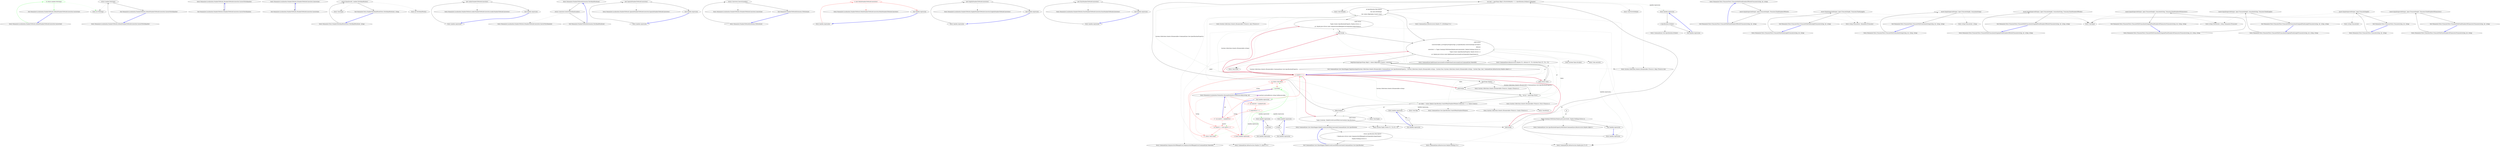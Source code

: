 digraph  {
m2_3 [cluster="int.ToString()", file="DefaultNumberToWordsConverter.cs", label="Entry int.ToString()", span="0-0"];
m2_0 [cluster="Humanizer.Localisation.NumberToWords.DefaultNumberToWordsConverter.Convert(int)", file="DefaultNumberToWordsConverter.cs", label="Entry Humanizer.Localisation.NumberToWords.DefaultNumberToWordsConverter.Convert(int)", span="4-4"];
m2_1 [cluster="Humanizer.Localisation.NumberToWords.DefaultNumberToWordsConverter.Convert(int)", color=green, community=0, file="DefaultNumberToWordsConverter.cs", label="6: return number.ToString();", span="6-6"];
m2_2 [cluster="Humanizer.Localisation.NumberToWords.DefaultNumberToWordsConverter.Convert(int)", file="DefaultNumberToWordsConverter.cs", label="Exit Humanizer.Localisation.NumberToWords.DefaultNumberToWordsConverter.Convert(int)", span="4-4"];
m2_4 [cluster="Humanizer.Localisation.NumberToWords.DefaultNumberToWordsConverter.ConvertToOrdinal(int)", file="DefaultNumberToWordsConverter.cs", label="Entry Humanizer.Localisation.NumberToWords.DefaultNumberToWordsConverter.ConvertToOrdinal(int)", span="9-9"];
m2_5 [cluster="Humanizer.Localisation.NumberToWords.DefaultNumberToWordsConverter.ConvertToOrdinal(int)", file="DefaultNumberToWordsConverter.cs", label="return number.ToString();", span="11-11"];
m2_6 [cluster="Humanizer.Localisation.NumberToWords.DefaultNumberToWordsConverter.ConvertToOrdinal(int)", file="DefaultNumberToWordsConverter.cs", label="Exit Humanizer.Localisation.NumberToWords.DefaultNumberToWordsConverter.ConvertToOrdinal(int)", span="9-9"];
m7_2 [cluster="Humanizer.Localisation.NumberToWords.INumberToWordsConverter.ConvertToOrdinal(int)", file="INumberToWordsConverter.cs", label="Entry Humanizer.Localisation.NumberToWords.INumberToWordsConverter.ConvertToOrdinal(int)", span="19-19"];
m7_3 [cluster="Humanizer.Localisation.NumberToWords.INumberToWordsConverter.ConvertToOrdinal(int)", file="INumberToWordsConverter.cs", label="Exit Humanizer.Localisation.NumberToWords.INumberToWordsConverter.ConvertToOrdinal(int)", span="19-19"];
m7_0 [cluster="Humanizer.Localisation.NumberToWords.INumberToWordsConverter.Convert(int)", file="INumberToWordsConverter.cs", label="Entry Humanizer.Localisation.NumberToWords.INumberToWordsConverter.Convert(int)", span="12-12"];
m7_1 [cluster="Humanizer.Localisation.NumberToWords.INumberToWordsConverter.Convert(int)", file="INumberToWordsConverter.cs", label="Exit Humanizer.Localisation.NumberToWords.INumberToWordsConverter.Convert(int)", span="12-12"];
m8_4 [cluster="Unk.Equal", file="NumberToOrdinalWordsTests.cs", label="Entry Unk.Equal", span=""];
m8_0 [cluster="Humanizer.Tests.NumberToOrdinalWordsTests.ToOrdinalWords(int, string)", file="NumberToOrdinalWordsTests.cs", label="Entry Humanizer.Tests.NumberToOrdinalWordsTests.ToOrdinalWords(int, string)", span="50-50"];
m8_1 [cluster="Humanizer.Tests.NumberToOrdinalWordsTests.ToOrdinalWords(int, string)", file="NumberToOrdinalWordsTests.cs", label="Assert.Equal(words, number.ToOrdinalWords())", span="52-52"];
m8_2 [cluster="Humanizer.Tests.NumberToOrdinalWordsTests.ToOrdinalWords(int, string)", file="NumberToOrdinalWordsTests.cs", label="Exit Humanizer.Tests.NumberToOrdinalWordsTests.ToOrdinalWords(int, string)", span="50-50"];
m8_3 [cluster="int.ToOrdinalWords()", file="NumberToOrdinalWordsTests.cs", label="Entry int.ToOrdinalWords()", span="35-35"];
m9_7 [cluster="Humanizer.Localisation.NumberToWords.ArabicNumberToWordsConverter.ArabicNumberToWordsConverter()", file="NumberToWordsExtension.cs", label="Entry Humanizer.Localisation.NumberToWords.ArabicNumberToWordsConverter.ArabicNumberToWordsConverter()", span="4-4"];
m9_24 [cluster="Humanizer.NumberToWordsExtension.ToOrdinalWords(int)", file="NumberToWordsExtension.cs", label="Entry Humanizer.NumberToWordsExtension.ToOrdinalWords(int)", span="35-35"];
m9_25 [cluster="Humanizer.NumberToWordsExtension.ToOrdinalWords(int)", file="NumberToWordsExtension.cs", label="return Converter.ConvertToOrdinal(number);", span="37-37"];
m9_26 [cluster="Humanizer.NumberToWordsExtension.ToOrdinalWords(int)", file="NumberToWordsExtension.cs", label="Exit Humanizer.NumberToWordsExtension.ToOrdinalWords(int)", span="35-35"];
m9_15 [cluster="Humanizer.Localisation.NumberToWords.SpanishNumberToWordsConverter.SpanishNumberToWordsConverter()", file="NumberToWordsExtension.cs", label="Entry Humanizer.Localisation.NumberToWords.SpanishNumberToWordsConverter.SpanishNumberToWordsConverter()", span="5-5"];
m9_27 [cluster="Humanizer.Localisation.NumberToWords.INumberToWordsConverter.ConvertToOrdinal(int)", file="NumberToWordsExtension.cs", label="Entry Humanizer.Localisation.NumberToWords.INumberToWordsConverter.ConvertToOrdinal(int)", span="19-19"];
m9_23 [cluster="Humanizer.Localisation.NumberToWords.INumberToWordsConverter.Convert(int)", file="NumberToWordsExtension.cs", label="Entry Humanizer.Localisation.NumberToWords.INumberToWordsConverter.Convert(int)", span="12-12"];
m9_19 [cluster="Humanizer.Localisation.NumberToWords.PolishNumberToWordsConverter.PolishNumberToWordsConverter()", file="NumberToWordsExtension.cs", label="Entry Humanizer.Localisation.NumberToWords.PolishNumberToWordsConverter.PolishNumberToWordsConverter()", span="6-6"];
m9_20 [cluster="Humanizer.NumberToWordsExtension.ToWords(int)", file="NumberToWordsExtension.cs", label="Entry Humanizer.NumberToWordsExtension.ToWords(int)", span="25-25"];
m9_21 [cluster="Humanizer.NumberToWordsExtension.ToWords(int)", file="NumberToWordsExtension.cs", label="return Converter.Convert(number);", span="27-27"];
m9_22 [cluster="Humanizer.NumberToWordsExtension.ToWords(int)", file="NumberToWordsExtension.cs", label="Exit Humanizer.NumberToWordsExtension.ToWords(int)", span="25-25"];
m9_3 [cluster="Humanizer.Localisation.NumberToWords.EnglishNumberToWordsConverter.EnglishNumberToWordsConverter()", file="NumberToWordsExtension.cs", label="Entry Humanizer.Localisation.NumberToWords.EnglishNumberToWordsConverter.EnglishNumberToWordsConverter()", span="5-5"];
m9_11 [cluster="Humanizer.Localisation.NumberToWords.FarsiNumberToWordsConverter.FarsiNumberToWordsConverter()", file="NumberToWordsExtension.cs", label="Entry Humanizer.Localisation.NumberToWords.FarsiNumberToWordsConverter.FarsiNumberToWordsConverter()", span="5-5"];
m9_16 [cluster="lambda expression", file="NumberToWordsExtension.cs", label="Entry lambda expression", span="17-17"];
m9_0 [cluster="lambda expression", file="NumberToWordsExtension.cs", label="Entry lambda expression", span="13-13"];
m9_1 [cluster="lambda expression", file="NumberToWordsExtension.cs", label="new EnglishNumberToWordsConverter()", span="13-13"];
m9_2 [cluster="lambda expression", file="NumberToWordsExtension.cs", label="Exit lambda expression", span="13-13"];
m9_4 [cluster="lambda expression", file="NumberToWordsExtension.cs", label="Entry lambda expression", span="14-14"];
m9_5 [cluster="lambda expression", file="NumberToWordsExtension.cs", label="new ArabicNumberToWordsConverter()", span="14-14"];
m9_6 [cluster="lambda expression", file="NumberToWordsExtension.cs", label="Exit lambda expression", span="14-14"];
m9_8 [cluster="lambda expression", file="NumberToWordsExtension.cs", label="Entry lambda expression", span="15-15"];
m9_9 [cluster="lambda expression", file="NumberToWordsExtension.cs", label="new FarsiNumberToWordsConverter()", span="15-15"];
m9_10 [cluster="lambda expression", file="NumberToWordsExtension.cs", label="Exit lambda expression", span="15-15"];
m9_12 [cluster="lambda expression", file="NumberToWordsExtension.cs", label="Entry lambda expression", span="16-16"];
m9_13 [cluster="lambda expression", file="NumberToWordsExtension.cs", label="new SpanishNumberToWordsConverter()", span="16-16"];
m9_14 [cluster="lambda expression", file="NumberToWordsExtension.cs", label="Exit lambda expression", span="16-16"];
m9_17 [cluster="lambda expression", color=red, community=0, file="NumberToWordsExtension.cs", label="5: new PolishNumberToWordsConverter()", span="17-17"];
m9_18 [cluster="lambda expression", file="NumberToWordsExtension.cs", label="Exit lambda expression", span="17-17"];
m11_43 [cluster="Unk.ToMaybe", file="RussianFormatter.cs", label="Entry Unk.ToMaybe", span=""];
m11_4 [cluster="Humanizer.Localisation.Formatters.RussianFormatter.GetResourceKey(string, int)", color=red, community=0, file="RussianFormatter.cs", label="5: mod10 == 1", span="14-14"];
m11_29 [cluster="CommandLine.Core.ValueMapper.MapValuesImpl(System.Collections.Generic.IEnumerable<CommandLine.Core.SpecificationProperty>, System.Collections.Generic.IEnumerable<string>, System.Func<System.Collections.Generic.IEnumerable<string>, System.Type, bool, CommandLine.Infrastructure.Maybe<object>>)", file="RussianFormatter.cs", label="MapValuesImpl(specProps.Skip(1), values.Skip(taken.Count()), converter)", span="61-61"];
m11_17 [cluster="CommandLine.Core.ValueMapper.MapValuesImpl(System.Collections.Generic.IEnumerable<CommandLine.Core.SpecificationProperty>, System.Collections.Generic.IEnumerable<string>, System.Func<System.Collections.Generic.IEnumerable<string>, System.Type, bool, CommandLine.Infrastructure.Maybe<object>>)", file="RussianFormatter.cs", label="specProps.Empty()", span="30-30"];
m11_18 [cluster="CommandLine.Core.ValueMapper.MapValuesImpl(System.Collections.Generic.IEnumerable<CommandLine.Core.SpecificationProperty>, System.Collections.Generic.IEnumerable<string>, System.Func<System.Collections.Generic.IEnumerable<string>, System.Type, bool, CommandLine.Infrastructure.Maybe<object>>)", file="RussianFormatter.cs", label="yield break;", span="32-32"];
m11_22 [cluster="CommandLine.Core.ValueMapper.MapValuesImpl(System.Collections.Generic.IEnumerable<CommandLine.Core.SpecificationProperty>, System.Collections.Generic.IEnumerable<string>, System.Func<System.Collections.Generic.IEnumerable<string>, System.Type, bool, CommandLine.Infrastructure.Maybe<object>>)", file="RussianFormatter.cs", label="yield return\r\n                    Tuple.Create(pt, MakeErrorInCaseOfMinConstraint(pt.Specification));", span="38-39"];
m11_23 [cluster="CommandLine.Core.ValueMapper.MapValuesImpl(System.Collections.Generic.IEnumerable<CommandLine.Core.SpecificationProperty>, System.Collections.Generic.IEnumerable<string>, System.Func<System.Collections.Generic.IEnumerable<string>, System.Type, bool, CommandLine.Infrastructure.Maybe<object>>)", file="RussianFormatter.cs", label="yield break;", span="40-40"];
m11_26 [cluster="CommandLine.Core.ValueMapper.MapValuesImpl(System.Collections.Generic.IEnumerable<CommandLine.Core.SpecificationProperty>, System.Collections.Generic.IEnumerable<string>, System.Func<System.Collections.Generic.IEnumerable<string>, System.Type, bool, CommandLine.Infrastructure.Maybe<object>>)", file="RussianFormatter.cs", label="yield return\r\n                    Tuple.Create<SpecificationProperty, Maybe<Error>>(\r\n                        pt, Maybe.Just<Error>(new SequenceOutOfRangeError(NameInfo.EmptyName)));", span="48-50"];
m11_27 [cluster="CommandLine.Core.ValueMapper.MapValuesImpl(System.Collections.Generic.IEnumerable<CommandLine.Core.SpecificationProperty>, System.Collections.Generic.IEnumerable<string>, System.Func<System.Collections.Generic.IEnumerable<string>, System.Type, bool, CommandLine.Infrastructure.Maybe<object>>)", file="RussianFormatter.cs", label="yield break;", span="51-51"];
m11_28 [cluster="CommandLine.Core.ValueMapper.MapValuesImpl(System.Collections.Generic.IEnumerable<CommandLine.Core.SpecificationProperty>, System.Collections.Generic.IEnumerable<string>, System.Func<System.Collections.Generic.IEnumerable<string>, System.Type, bool, CommandLine.Infrastructure.Maybe<object>>)", file="RussianFormatter.cs", label="yield return\r\n                converter(taken, pt.Property.PropertyType, pt.Specification.ConversionType.IsScalar())\r\n                    .Return(\r\n                        converted => Tuple.Create(pt.WithValue(Maybe.Just(converted)), Maybe.Nothing<Error>()),\r\n                        Tuple.Create<SpecificationProperty, Maybe<Error>>(\r\n                            pt, Maybe.Just<Error>(new BadFormatConversionError(NameInfo.EmptyName))));", span="54-59"];
m11_30 [cluster="CommandLine.Core.ValueMapper.MapValuesImpl(System.Collections.Generic.IEnumerable<CommandLine.Core.SpecificationProperty>, System.Collections.Generic.IEnumerable<string>, System.Func<System.Collections.Generic.IEnumerable<string>, System.Type, bool, CommandLine.Infrastructure.Maybe<object>>)", file="RussianFormatter.cs", label="yield return value;", span="63-63"];
m11_19 [cluster="CommandLine.Core.ValueMapper.MapValuesImpl(System.Collections.Generic.IEnumerable<CommandLine.Core.SpecificationProperty>, System.Collections.Generic.IEnumerable<string>, System.Func<System.Collections.Generic.IEnumerable<string>, System.Type, bool, CommandLine.Infrastructure.Maybe<object>>)", file="RussianFormatter.cs", label="var pt = specProps.First()", span="34-34"];
m11_20 [cluster="CommandLine.Core.ValueMapper.MapValuesImpl(System.Collections.Generic.IEnumerable<CommandLine.Core.SpecificationProperty>, System.Collections.Generic.IEnumerable<string>, System.Func<System.Collections.Generic.IEnumerable<string>, System.Type, bool, CommandLine.Infrastructure.Maybe<object>>)", file="RussianFormatter.cs", label="var taken = values.Take(pt.Specification.CountOfMaxNumberOfValues().Return(n => n, values.Count()))", span="35-35"];
m11_24 [cluster="CommandLine.Core.ValueMapper.MapValuesImpl(System.Collections.Generic.IEnumerable<CommandLine.Core.SpecificationProperty>, System.Collections.Generic.IEnumerable<string>, System.Func<System.Collections.Generic.IEnumerable<string>, System.Type, bool, CommandLine.Infrastructure.Maybe<object>>)", file="RussianFormatter.cs", label="var next = specProps.Skip(1).FirstOrDefault(s => s.Specification.IsValue()).ToMaybe()", span="43-43"];
m11_25 [cluster="CommandLine.Core.ValueMapper.MapValuesImpl(System.Collections.Generic.IEnumerable<CommandLine.Core.SpecificationProperty>, System.Collections.Generic.IEnumerable<string>, System.Func<System.Collections.Generic.IEnumerable<string>, System.Type, bool, CommandLine.Infrastructure.Maybe<object>>)", file="RussianFormatter.cs", label="pt.Specification.Max.IsJust()\r\n                && next.IsNothing()\r\n                && values.Skip(taken.Count()).Any()", span="44-46"];
m11_21 [cluster="CommandLine.Core.ValueMapper.MapValuesImpl(System.Collections.Generic.IEnumerable<CommandLine.Core.SpecificationProperty>, System.Collections.Generic.IEnumerable<string>, System.Func<System.Collections.Generic.IEnumerable<string>, System.Type, bool, CommandLine.Infrastructure.Maybe<object>>)", file="RussianFormatter.cs", label="taken.Empty()", span="36-36"];
m11_31 [cluster="CommandLine.Core.ValueMapper.MapValuesImpl(System.Collections.Generic.IEnumerable<CommandLine.Core.SpecificationProperty>, System.Collections.Generic.IEnumerable<string>, System.Func<System.Collections.Generic.IEnumerable<string>, System.Type, bool, CommandLine.Infrastructure.Maybe<object>>)", file="RussianFormatter.cs", label="Exit CommandLine.Core.ValueMapper.MapValuesImpl(System.Collections.Generic.IEnumerable<CommandLine.Core.SpecificationProperty>, System.Collections.Generic.IEnumerable<string>, System.Func<System.Collections.Generic.IEnumerable<string>, System.Type, bool, CommandLine.Infrastructure.Maybe<object>>)", span="25-25"];
m11_49 [cluster="CommandLine.Infrastructure.Maybe.Just<T>(T)", file="RussianFormatter.cs", label="Entry CommandLine.Infrastructure.Maybe.Just<T>(T)", span="68-68"];
m11_45 [cluster="CommandLine.Infrastructure.Maybe<T>.IsNothing<T>()", file="RussianFormatter.cs", label="Entry CommandLine.Infrastructure.Maybe<T>.IsNothing<T>()", span="144-144"];
m11_50 [cluster="System.Type.IsScalar()", file="RussianFormatter.cs", label="Entry System.Type.IsScalar()", span="44-44"];
m11_0 [cluster="Humanizer.Localisation.Formatters.RussianFormatter.GetResourceKey(string, int)", file="RussianFormatter.cs", label="Entry Humanizer.Localisation.Formatters.RussianFormatter.GetResourceKey(string, int)", span="7-7"];
m11_1 [cluster="Humanizer.Localisation.Formatters.RussianFormatter.GetResourceKey(string, int)", color=red, community=0, file="RussianFormatter.cs", label="17: var mod100 = number%100", span="9-9"];
m11_2 [cluster="Humanizer.Localisation.Formatters.RussianFormatter.GetResourceKey(string, int)", color=red, community=0, file="RussianFormatter.cs", label="2: mod100/10 != 1", span="10-10"];
m11_3 [cluster="Humanizer.Localisation.Formatters.RussianFormatter.GetResourceKey(string, int)", color=red, community=0, file="RussianFormatter.cs", label="17: var mod10 = number%10", span="12-12"];
m11_44 [cluster="CommandLine.Infrastructure.Maybe<T>.IsJust<T>()", file="RussianFormatter.cs", label="Entry CommandLine.Infrastructure.Maybe<T>.IsJust<T>()", span="149-149"];
m11_51 [cluster="Unk.converter", file="RussianFormatter.cs", label="Entry Unk.converter", span=""];
m11_32 [cluster="System.Collections.Generic.IEnumerable<TSource>.Empty<TSource>()", file="RussianFormatter.cs", label="Entry System.Collections.Generic.IEnumerable<TSource>.Empty<TSource>()", span="62-62"];
m11_60 [cluster="CommandLine.Core.Specification.IsValue()", file="RussianFormatter.cs", label="Entry CommandLine.Core.Specification.IsValue()", span="15-15"];
m11_48 [cluster="CommandLine.SequenceOutOfRangeError.SequenceOutOfRangeError(CommandLine.NameInfo)", file="RussianFormatter.cs", label="Entry CommandLine.SequenceOutOfRangeError.SequenceOutOfRangeError(CommandLine.NameInfo)", span="316-316"];
m11_39 [cluster="CommandLine.Core.ValueMapper.MakeErrorInCaseOfMinConstraint(CommandLine.Core.Specification)", file="RussianFormatter.cs", label="Entry CommandLine.Core.ValueMapper.MakeErrorInCaseOfMinConstraint(CommandLine.Core.Specification)", span="67-67"];
m11_66 [cluster="CommandLine.Core.ValueMapper.MakeErrorInCaseOfMinConstraint(CommandLine.Core.Specification)", file="RussianFormatter.cs", label="return specification.Min.IsJust()\r\n                ? Maybe.Just<Error>(new SequenceOutOfRangeError(NameInfo.EmptyName))\r\n                : Maybe.Nothing<Error>();", span="69-71"];
m11_67 [cluster="CommandLine.Core.ValueMapper.MakeErrorInCaseOfMinConstraint(CommandLine.Core.Specification)", file="RussianFormatter.cs", label="Exit CommandLine.Core.ValueMapper.MakeErrorInCaseOfMinConstraint(CommandLine.Core.Specification)", span="67-67"];
m11_6 [cluster="Humanizer.Localisation.Formatters.RussianFormatter.GetResourceKey(string, int)", color=red, community=0, file="RussianFormatter.cs", label="14: mod10 > 1 && mod10 < 5", span="17-17"];
m11_65 [cluster="CommandLine.Infrastructure.Maybe.Nothing<T>()", file="RussianFormatter.cs", label="Entry CommandLine.Infrastructure.Maybe.Nothing<T>()", span="63-63"];
m11_47 [cluster="System.Collections.Generic.IEnumerable<TSource>.Any<TSource>()", file="RussianFormatter.cs", label="Entry System.Collections.Generic.IEnumerable<TSource>.Any<TSource>()", span="0-0"];
m11_37 [cluster="Unk.Take", file="RussianFormatter.cs", label="Entry Unk.Take", span=""];
m11_34 [cluster="CommandLine.Core.Specification.CountOfMaxNumberOfValues()", file="RussianFormatter.cs", label="Entry CommandLine.Core.Specification.CountOfMaxNumberOfValues()", span="51-51"];
m11_40 [cluster="System.Tuple.Create<T1, T2>(T1, T2)", file="RussianFormatter.cs", label="Entry System.Tuple.Create<T1, T2>(T1, T2)", span="0-0"];
m11_5 [cluster="Unk.Select", color=red, community=0, file="RussianFormatter.cs", label="13: Entry Unk.Select", span=""];
m11_7 [cluster="Unk.Create", color=red, community=0, file="RussianFormatter.cs", label="17: Entry Unk.Create", span=""];
m11_8 [cluster="lambda expression", color=red, community=0, file="RussianFormatter.cs", label="5: Entry lambda expression", span="19-19"];
m11_9 [cluster="lambda expression", color=green, community=0, file="RussianFormatter.cs", label="2: pe.Item1", span="19-19"];
m11_64 [cluster="CommandLine.Core.SpecificationProperty.WithValue(CommandLine.Infrastructure.Maybe<object>)", file="RussianFormatter.cs", label="Entry CommandLine.Core.SpecificationProperty.WithValue(CommandLine.Infrastructure.Maybe<object>)", span="18-18"];
m11_46 [cluster="Unk.Count", file="RussianFormatter.cs", label="Entry Unk.Count", span=""];
m11_52 [cluster="CommandLine.BadFormatConversionError.BadFormatConversionError(CommandLine.NameInfo)", file="RussianFormatter.cs", label="Entry CommandLine.BadFormatConversionError.BadFormatConversionError(CommandLine.NameInfo)", span="305-305"];
m11_33 [cluster="System.Collections.Generic.IEnumerable<TSource>.First<TSource>()", file="RussianFormatter.cs", label="Entry System.Collections.Generic.IEnumerable<TSource>.First<TSource>()", span="0-0"];
m11_57 [cluster="lambda expression", file="RussianFormatter.cs", label="Entry lambda expression", span="43-43"];
m11_11 [cluster="lambda expression", file="RussianFormatter.cs", label="Entry lambda expression", span="20-20"];
m11_14 [cluster="lambda expression", file="RussianFormatter.cs", label="Entry lambda expression", span="21-21"];
m11_10 [cluster="lambda expression", file="RussianFormatter.cs", label="Exit lambda expression", span="19-19"];
m11_13 [cluster="lambda expression", file="RussianFormatter.cs", label="Exit lambda expression", span="20-20"];
m11_12 [cluster="lambda expression", file="RussianFormatter.cs", label="pe.Item2", span="20-20"];
m11_16 [cluster="lambda expression", file="RussianFormatter.cs", label="Exit lambda expression", span="21-21"];
m11_15 [cluster="lambda expression", file="RussianFormatter.cs", label="e.Value", span="21-21"];
m11_61 [cluster="lambda expression", file="RussianFormatter.cs", label="Entry lambda expression", span="57-57"];
m11_62 [cluster="lambda expression", file="RussianFormatter.cs", label="Tuple.Create(pt.WithValue(Maybe.Just(converted)), Maybe.Nothing<Error>())", span="57-57"];
m11_54 [cluster="lambda expression", file="RussianFormatter.cs", label="Entry lambda expression", span="35-35"];
m11_63 [cluster="lambda expression", file="RussianFormatter.cs", label="Exit lambda expression", span="57-57"];
m11_56 [cluster="lambda expression", file="RussianFormatter.cs", label="Exit lambda expression", span="35-35"];
m11_55 [cluster="lambda expression", file="RussianFormatter.cs", label=n, span="35-35"];
m11_58 [cluster="lambda expression", file="RussianFormatter.cs", label="s.Specification.IsValue()", span="43-43"];
m11_59 [cluster="lambda expression", file="RussianFormatter.cs", label="Exit lambda expression", span="43-43"];
m11_42 [cluster="Unk.FirstOrDefault", file="RussianFormatter.cs", label="Entry Unk.FirstOrDefault", span=""];
m11_35 [cluster="System.Collections.Generic.IEnumerable<TSource>.Count<TSource>()", file="RussianFormatter.cs", label="Entry System.Collections.Generic.IEnumerable<TSource>.Count<TSource>()", span="0-0"];
m11_38 [cluster="Unk.Empty", file="RussianFormatter.cs", label="Entry Unk.Empty", span=""];
m11_53 [cluster="CommandLine.Infrastructure.Maybe<T1>.Return<T1, T2>(System.Func<T1, T2>, T2)", file="RussianFormatter.cs", label="Entry CommandLine.Infrastructure.Maybe<T1>.Return<T1, T2>(System.Func<T1, T2>, T2)", span="100-100"];
m11_41 [cluster="System.Collections.Generic.IEnumerable<TSource>.Skip<TSource>(int)", file="RussianFormatter.cs", label="Entry System.Collections.Generic.IEnumerable<TSource>.Skip<TSource>(int)", span="0-0"];
m11_36 [cluster="Unk.Return", file="RussianFormatter.cs", label="Entry Unk.Return", span=""];
m11_68 [file="RussianFormatter.cs", label=pt, span=""];
m15_12 [cluster="Humanizer.Tests.TruncatorTests.TruncateWithFixedNumberOfWordsTruncator(string, int, string)", file="SpanishNumberToWordsConverter.cs", label="Entry Humanizer.Tests.TruncatorTests.TruncateWithFixedNumberOfWordsTruncator(string, int, string)", span="51-51"];
m15_13 [cluster="Humanizer.Tests.TruncatorTests.TruncateWithFixedNumberOfWordsTruncator(string, int, string)", file="SpanishNumberToWordsConverter.cs", label="Assert.Equal(expectedOutput, input.Truncate(length, Truncator.FixedNumberOfWords))", span="53-53"];
m15_14 [cluster="Humanizer.Tests.TruncatorTests.TruncateWithFixedNumberOfWordsTruncator(string, int, string)", file="SpanishNumberToWordsConverter.cs", label="Exit Humanizer.Tests.TruncatorTests.TruncateWithFixedNumberOfWordsTruncator(string, int, string)", span="51-51"];
m15_15 [cluster="Humanizer.Tests.TruncatorTests.TruncateWithTruncationString(string, int, string, string)", file="SpanishNumberToWordsConverter.cs", label="Entry Humanizer.Tests.TruncatorTests.TruncateWithTruncationString(string, int, string, string)", span="65-65"];
m15_16 [cluster="Humanizer.Tests.TruncatorTests.TruncateWithTruncationString(string, int, string, string)", file="SpanishNumberToWordsConverter.cs", label="Assert.Equal(expectedOutput, input.Truncate(length, truncationString))", span="67-67"];
m15_17 [cluster="Humanizer.Tests.TruncatorTests.TruncateWithTruncationString(string, int, string, string)", file="SpanishNumberToWordsConverter.cs", label="Exit Humanizer.Tests.TruncatorTests.TruncateWithTruncationString(string, int, string, string)", span="65-65"];
m15_8 [cluster="string.Truncate(int, Humanizer.ITruncator)", file="SpanishNumberToWordsConverter.cs", label="Entry string.Truncate(int, Humanizer.ITruncator)", span="27-27"];
m15_22 [cluster="string.Truncate(int, string, Humanizer.ITruncator)", file="SpanishNumberToWordsConverter.cs", label="Entry string.Truncate(int, string, Humanizer.ITruncator)", span="52-52"];
m15_4 [cluster="Unk.Equal", file="SpanishNumberToWordsConverter.cs", label="Entry Unk.Equal", span=""];
m15_26 [cluster="Humanizer.Tests.TruncatorTests.TruncateWithTruncationStringAndFixedNumberOfWordsTruncator(string, int, string, string)", file="SpanishNumberToWordsConverter.cs", label="Entry Humanizer.Tests.TruncatorTests.TruncateWithTruncationStringAndFixedNumberOfWordsTruncator(string, int, string, string)", span="110-110"];
m15_27 [cluster="Humanizer.Tests.TruncatorTests.TruncateWithTruncationStringAndFixedNumberOfWordsTruncator(string, int, string, string)", file="SpanishNumberToWordsConverter.cs", label="Assert.Equal(expectedOutput, input.Truncate(length, truncationString, Truncator.FixedNumberOfWords))", span="112-112"];
m15_28 [cluster="Humanizer.Tests.TruncatorTests.TruncateWithTruncationStringAndFixedNumberOfWordsTruncator(string, int, string, string)", file="SpanishNumberToWordsConverter.cs", label="Exit Humanizer.Tests.TruncatorTests.TruncateWithTruncationStringAndFixedNumberOfWordsTruncator(string, int, string, string)", span="110-110"];
m15_5 [cluster="Humanizer.Tests.TruncatorTests.TruncateWithFixedLengthTruncator(string, int, string)", file="SpanishNumberToWordsConverter.cs", label="Entry Humanizer.Tests.TruncatorTests.TruncateWithFixedLengthTruncator(string, int, string)", span="26-26"];
m15_6 [cluster="Humanizer.Tests.TruncatorTests.TruncateWithFixedLengthTruncator(string, int, string)", file="SpanishNumberToWordsConverter.cs", label="Assert.Equal(expectedOutput, input.Truncate(length, Truncator.FixedLength))", span="28-28"];
m15_7 [cluster="Humanizer.Tests.TruncatorTests.TruncateWithFixedLengthTruncator(string, int, string)", file="SpanishNumberToWordsConverter.cs", label="Exit Humanizer.Tests.TruncatorTests.TruncateWithFixedLengthTruncator(string, int, string)", span="26-26"];
m15_23 [cluster="Humanizer.Tests.TruncatorTests.TruncateWithTruncationStringAndFixedNumberOfCharactersTruncator(string, int, string, string)", file="SpanishNumberToWordsConverter.cs", label="Entry Humanizer.Tests.TruncatorTests.TruncateWithTruncationStringAndFixedNumberOfCharactersTruncator(string, int, string, string)", span="95-95"];
m15_24 [cluster="Humanizer.Tests.TruncatorTests.TruncateWithTruncationStringAndFixedNumberOfCharactersTruncator(string, int, string, string)", file="SpanishNumberToWordsConverter.cs", label="Assert.Equal(expectedOutput, input.Truncate(length, truncationString, Truncator.FixedNumberOfCharacters))", span="97-97"];
m15_25 [cluster="Humanizer.Tests.TruncatorTests.TruncateWithTruncationStringAndFixedNumberOfCharactersTruncator(string, int, string, string)", file="SpanishNumberToWordsConverter.cs", label="Exit Humanizer.Tests.TruncatorTests.TruncateWithTruncationStringAndFixedNumberOfCharactersTruncator(string, int, string, string)", span="95-95"];
m15_0 [cluster="Humanizer.Tests.TruncatorTests.Truncate(string, int, string)", file="SpanishNumberToWordsConverter.cs", label="Entry Humanizer.Tests.TruncatorTests.Truncate(string, int, string)", span="14-14"];
m15_1 [cluster="Humanizer.Tests.TruncatorTests.Truncate(string, int, string)", file="SpanishNumberToWordsConverter.cs", label="Assert.Equal(expectedOutput, input.Truncate(length))", span="16-16"];
m15_2 [cluster="Humanizer.Tests.TruncatorTests.Truncate(string, int, string)", file="SpanishNumberToWordsConverter.cs", label="Exit Humanizer.Tests.TruncatorTests.Truncate(string, int, string)", span="14-14"];
m15_18 [cluster="string.Truncate(int, string)", file="SpanishNumberToWordsConverter.cs", label="Entry string.Truncate(int, string)", span="39-39"];
m15_3 [cluster="string.Truncate(int)", file="SpanishNumberToWordsConverter.cs", label="Entry string.Truncate(int)", span="15-15"];
m15_19 [cluster="Humanizer.Tests.TruncatorTests.TruncateWithTruncationStringAndFixedLengthTruncator(string, int, string, string)", file="SpanishNumberToWordsConverter.cs", label="Entry Humanizer.Tests.TruncatorTests.TruncateWithTruncationStringAndFixedLengthTruncator(string, int, string, string)", span="80-80"];
m15_20 [cluster="Humanizer.Tests.TruncatorTests.TruncateWithTruncationStringAndFixedLengthTruncator(string, int, string, string)", file="SpanishNumberToWordsConverter.cs", label="Assert.Equal(expectedOutput, input.Truncate(length, truncationString, Truncator.FixedLength))", span="82-82"];
m15_21 [cluster="Humanizer.Tests.TruncatorTests.TruncateWithTruncationStringAndFixedLengthTruncator(string, int, string, string)", file="SpanishNumberToWordsConverter.cs", label="Exit Humanizer.Tests.TruncatorTests.TruncateWithTruncationStringAndFixedLengthTruncator(string, int, string, string)", span="80-80"];
m15_9 [cluster="Humanizer.Tests.TruncatorTests.TruncateWithFixedNumberOfCharactersTruncator(string, int, string)", file="SpanishNumberToWordsConverter.cs", label="Entry Humanizer.Tests.TruncatorTests.TruncateWithFixedNumberOfCharactersTruncator(string, int, string)", span="38-38"];
m15_10 [cluster="Humanizer.Tests.TruncatorTests.TruncateWithFixedNumberOfCharactersTruncator(string, int, string)", file="SpanishNumberToWordsConverter.cs", label="Assert.Equal(expectedOutput, input.Truncate(length, Truncator.FixedNumberOfCharacters))", span="40-40"];
m15_11 [cluster="Humanizer.Tests.TruncatorTests.TruncateWithFixedNumberOfCharactersTruncator(string, int, string)", file="SpanishNumberToWordsConverter.cs", label="Exit Humanizer.Tests.TruncatorTests.TruncateWithFixedNumberOfCharactersTruncator(string, int, string)", span="38-38"];
m2_0 -> m2_1  [color=green, key=0, style=solid];
m2_1 -> m2_2  [color=green, key=0, style=solid];
m2_1 -> m2_3  [color=green, key=2, style=dotted];
m2_2 -> m2_0  [color=blue, key=0, style=bold];
m2_4 -> m2_5  [key=0, style=solid];
m2_5 -> m2_6  [key=0, style=solid];
m2_5 -> m2_3  [key=2, style=dotted];
m2_6 -> m2_4  [color=blue, key=0, style=bold];
m7_2 -> m7_3  [key=0, style=solid];
m7_3 -> m7_2  [color=blue, key=0, style=bold];
m7_0 -> m7_1  [key=0, style=solid];
m7_1 -> m7_0  [color=blue, key=0, style=bold];
m8_0 -> m8_1  [key=0, style=solid];
m8_1 -> m8_2  [key=0, style=solid];
m8_1 -> m8_3  [key=2, style=dotted];
m8_1 -> m8_4  [key=2, style=dotted];
m8_2 -> m8_0  [color=blue, key=0, style=bold];
m9_24 -> m9_25  [key=0, style=solid];
m9_25 -> m9_26  [key=0, style=solid];
m9_25 -> m9_27  [key=2, style=dotted];
m9_26 -> m9_24  [color=blue, key=0, style=bold];
m9_20 -> m9_21  [key=0, style=solid];
m9_21 -> m9_22  [key=0, style=solid];
m9_21 -> m9_23  [key=2, style=dotted];
m9_22 -> m9_20  [color=blue, key=0, style=bold];
m9_16 -> m9_17  [color=red, key=0, style=solid];
m9_0 -> m9_1  [key=0, style=solid];
m9_1 -> m9_2  [key=0, style=solid];
m9_1 -> m9_3  [key=2, style=dotted];
m9_2 -> m9_0  [color=blue, key=0, style=bold];
m9_4 -> m9_5  [key=0, style=solid];
m9_5 -> m9_6  [key=0, style=solid];
m9_5 -> m9_7  [key=2, style=dotted];
m9_6 -> m9_4  [color=blue, key=0, style=bold];
m9_8 -> m9_9  [key=0, style=solid];
m9_9 -> m9_10  [key=0, style=solid];
m9_9 -> m9_11  [key=2, style=dotted];
m9_10 -> m9_8  [color=blue, key=0, style=bold];
m9_12 -> m9_13  [key=0, style=solid];
m9_13 -> m9_14  [key=0, style=solid];
m9_13 -> m9_15  [key=2, style=dotted];
m9_14 -> m9_12  [color=blue, key=0, style=bold];
m9_17 -> m9_18  [color=red, key=0, style=solid];
m9_17 -> m9_19  [color=red, key=2, style=dotted];
m9_18 -> m9_16  [color=blue, key=0, style=bold];
m11_4 -> m11_17  [key=0, style=solid];
m11_4 -> m11_18  [color=crimson, key=0, style=bold];
m11_4 -> m11_22  [color=crimson, key=0, style=bold];
m11_4 -> m11_23  [color=crimson, key=0, style=bold];
m11_4 -> m11_26  [color=crimson, key=0, style=bold];
m11_4 -> m11_27  [color=crimson, key=0, style=bold];
m11_4 -> m11_28  [color=crimson, key=0, style=bold];
m11_4 -> m11_30  [color=crimson, key=0, style=bold];
m11_4 -> m11_19  [color=darkseagreen4, key=1, label="System.Collections.Generic.IEnumerable<CommandLine.Core.SpecificationProperty>", style=dashed];
m11_4 -> m11_20  [color=darkseagreen4, key=1, label="System.Collections.Generic.IEnumerable<string>", style=dashed];
m11_4 -> m11_24  [color=darkseagreen4, key=1, label="System.Collections.Generic.IEnumerable<CommandLine.Core.SpecificationProperty>", style=dashed];
m11_4 -> m11_25  [color=darkseagreen4, key=1, label="System.Collections.Generic.IEnumerable<string>", style=dashed];
m11_4 -> m11_29  [color=darkseagreen4, key=1, label="System.Collections.Generic.IEnumerable<CommandLine.Core.SpecificationProperty>", style=dashed];
m11_4 -> m11_5  [color=red, key=0, style=solid];
m11_4 -> m11_6  [color=red, key=0, style=solid];
m11_29 -> m11_4  [key=2, style=dotted];
m11_29 -> m11_30  [key=0, style=solid];
m11_29 -> m11_31  [key=0, style=solid];
m11_29 -> m11_41  [key=2, style=dotted];
m11_29 -> m11_46  [key=2, style=dotted];
m11_17 -> m11_18  [key=0, style=solid];
m11_17 -> m11_19  [key=0, style=solid];
m11_17 -> m11_32  [key=2, style=dotted];
m11_18 -> m11_19  [key=0, style=solid];
m11_22 -> m11_23  [key=0, style=solid];
m11_22 -> m11_39  [key=2, style=dotted];
m11_22 -> m11_40  [key=2, style=dotted];
m11_23 -> m11_24  [key=0, style=solid];
m11_26 -> m11_27  [key=0, style=solid];
m11_26 -> m11_48  [key=2, style=dotted];
m11_26 -> m11_49  [key=2, style=dotted];
m11_26 -> m11_40  [key=2, style=dotted];
m11_27 -> m11_28  [key=0, style=solid];
m11_28 -> m11_29  [key=0, style=solid];
m11_28 -> m11_50  [key=2, style=dotted];
m11_28 -> m11_51  [key=2, style=dotted];
m11_28 -> m11_52  [key=2, style=dotted];
m11_28 -> m11_49  [key=2, style=dotted];
m11_28 -> m11_40  [key=2, style=dotted];
m11_28 -> m11_53  [key=2, style=dotted];
m11_28 -> m11_61  [color=darkseagreen4, key=1, label="lambda expression", style=dashed];
m11_30 -> m11_29  [key=0, style=solid];
m11_19 -> m11_22  [color=darkseagreen4, key=1, label=pt, style=dashed];
m11_19 -> m11_26  [color=darkseagreen4, key=1, label=pt, style=dashed];
m11_19 -> m11_28  [color=darkseagreen4, key=1, label=pt, style=dashed];
m11_19 -> m11_20  [key=0, style=solid];
m11_19 -> m11_33  [key=2, style=dotted];
m11_19 -> m11_25  [color=darkseagreen4, key=1, label=pt, style=dashed];
m11_19 -> m11_62  [color=darkseagreen4, key=1, label=pt, style=dashed];
m11_20 -> m11_29  [color=darkseagreen4, key=1, label=taken, style=dashed];
m11_20 -> m11_28  [color=darkseagreen4, key=1, label=taken, style=dashed];
m11_20 -> m11_21  [key=0, style=solid];
m11_20 -> m11_34  [key=2, style=dotted];
m11_20 -> m11_35  [key=2, style=dotted];
m11_20 -> m11_36  [key=2, style=dotted];
m11_20 -> m11_37  [key=2, style=dotted];
m11_20 -> m11_54  [color=darkseagreen4, key=1, label="lambda expression", style=dashed];
m11_20 -> m11_25  [color=darkseagreen4, key=1, label=taken, style=dashed];
m11_24 -> m11_25  [key=0, style=solid];
m11_24 -> m11_41  [key=2, style=dotted];
m11_24 -> m11_42  [key=2, style=dotted];
m11_24 -> m11_43  [key=2, style=dotted];
m11_24 -> m11_57  [color=darkseagreen4, key=1, label="lambda expression", style=dashed];
m11_25 -> m11_26  [key=0, style=solid];
m11_25 -> m11_28  [key=0, style=solid];
m11_25 -> m11_44  [key=2, style=dotted];
m11_25 -> m11_45  [key=2, style=dotted];
m11_25 -> m11_46  [key=2, style=dotted];
m11_25 -> m11_41  [key=2, style=dotted];
m11_25 -> m11_47  [key=2, style=dotted];
m11_21 -> m11_22  [key=0, style=solid];
m11_21 -> m11_24  [key=0, style=solid];
m11_21 -> m11_38  [key=2, style=dotted];
m11_31 -> m11_4  [color=blue, key=0, style=bold];
m11_0 -> m11_1  [color=red, key=0, style=solid];
m11_0 -> m11_3  [color=red, key=1, label=int, style=dashed];
m11_0 -> m11_5  [color=red, key=1, label=string, style=dashed];
m11_0 -> m11_7  [color=red, key=1, label=string, style=dashed];
m11_0 -> m11_8  [color=red, key=1, label=string, style=dashed];
m11_0 -> m11_0  [color=darkorchid, key=3, label="method methodReturn string GetResourceKey", style=bold];
m11_1 -> m11_2  [color=red, key=0, style=solid];
m11_1 -> m11_4  [color=green, key=2, style=dotted];
m11_2 -> m11_3  [color=red, key=0, style=solid];
m11_2 -> m11_5  [color=green, key=2, style=dotted];
m11_2 -> m11_6  [color=green, key=2, style=dotted];
m11_2 -> m11_7  [color=green, key=2, style=dotted];
m11_2 -> m11_8  [color=green, key=1, label="lambda expression", style=dashed];
m11_2 -> m11_11  [color=green, key=1, label="lambda expression", style=dashed];
m11_2 -> m11_14  [color=green, key=1, label="lambda expression", style=dashed];
m11_3 -> m11_0  [color=blue, key=0, style=bold];
m11_3 -> m11_4  [color=red, key=0, style=solid];
m11_3 -> m11_6  [color=red, key=1, label=mod10, style=dashed];
m11_39 -> m11_66  [key=0, style=solid];
m11_66 -> m11_48  [key=2, style=dotted];
m11_66 -> m11_49  [key=2, style=dotted];
m11_66 -> m11_44  [key=2, style=dotted];
m11_66 -> m11_67  [key=0, style=solid];
m11_66 -> m11_65  [key=2, style=dotted];
m11_67 -> m11_39  [color=blue, key=0, style=bold];
m11_6 -> m11_7  [color=red, key=0, style=solid];
m11_6 -> m11_8  [color=red, key=0, style=solid];
m11_5 -> m11_9  [color=red, key=0, style=solid];
m11_7 -> m11_9  [color=red, key=0, style=solid];
m11_8 -> m11_9  [color=green, key=0, style=solid];
m11_9 -> m11_0  [color=blue, key=0, style=bold];
m11_9 -> m11_10  [color=green, key=0, style=solid];
m11_57 -> m11_58  [key=0, style=solid];
m11_11 -> m11_12  [key=0, style=solid];
m11_14 -> m11_15  [key=0, style=solid];
m11_10 -> m11_8  [color=blue, key=0, style=bold];
m11_13 -> m11_11  [color=blue, key=0, style=bold];
m11_12 -> m11_13  [key=0, style=solid];
m11_16 -> m11_14  [color=blue, key=0, style=bold];
m11_15 -> m11_16  [key=0, style=solid];
m11_61 -> m11_62  [key=0, style=solid];
m11_62 -> m11_40  [key=2, style=dotted];
m11_62 -> m11_49  [key=2, style=dotted];
m11_62 -> m11_63  [key=0, style=solid];
m11_62 -> m11_64  [key=2, style=dotted];
m11_62 -> m11_65  [key=2, style=dotted];
m11_54 -> m11_55  [key=0, style=solid];
m11_63 -> m11_61  [color=blue, key=0, style=bold];
m11_56 -> m11_54  [color=blue, key=0, style=bold];
m11_55 -> m11_56  [key=0, style=solid];
m11_58 -> m11_59  [key=0, style=solid];
m11_58 -> m11_60  [key=2, style=dotted];
m11_59 -> m11_57  [color=blue, key=0, style=bold];
m11_68 -> m11_62  [color=darkseagreen4, key=1, label=pt, style=dashed];
m15_12 -> m15_13  [key=0, style=solid];
m15_13 -> m15_14  [key=0, style=solid];
m15_13 -> m15_8  [key=2, style=dotted];
m15_13 -> m15_4  [key=2, style=dotted];
m15_14 -> m15_12  [color=blue, key=0, style=bold];
m15_15 -> m15_16  [key=0, style=solid];
m15_16 -> m15_17  [key=0, style=solid];
m15_16 -> m15_18  [key=2, style=dotted];
m15_16 -> m15_4  [key=2, style=dotted];
m15_17 -> m15_15  [color=blue, key=0, style=bold];
m15_26 -> m15_27  [key=0, style=solid];
m15_27 -> m15_28  [key=0, style=solid];
m15_27 -> m15_22  [key=2, style=dotted];
m15_27 -> m15_4  [key=2, style=dotted];
m15_28 -> m15_26  [color=blue, key=0, style=bold];
m15_5 -> m15_6  [key=0, style=solid];
m15_6 -> m15_7  [key=0, style=solid];
m15_6 -> m15_8  [key=2, style=dotted];
m15_6 -> m15_4  [key=2, style=dotted];
m15_7 -> m15_5  [color=blue, key=0, style=bold];
m15_23 -> m15_24  [key=0, style=solid];
m15_24 -> m15_25  [key=0, style=solid];
m15_24 -> m15_22  [key=2, style=dotted];
m15_24 -> m15_4  [key=2, style=dotted];
m15_25 -> m15_23  [color=blue, key=0, style=bold];
m15_0 -> m15_1  [key=0, style=solid];
m15_1 -> m15_2  [key=0, style=solid];
m15_1 -> m15_3  [key=2, style=dotted];
m15_1 -> m15_4  [key=2, style=dotted];
m15_2 -> m15_0  [color=blue, key=0, style=bold];
m15_19 -> m15_20  [key=0, style=solid];
m15_20 -> m15_21  [key=0, style=solid];
m15_20 -> m15_22  [key=2, style=dotted];
m15_20 -> m15_4  [key=2, style=dotted];
m15_21 -> m15_19  [color=blue, key=0, style=bold];
m15_9 -> m15_10  [key=0, style=solid];
m15_10 -> m15_11  [key=0, style=solid];
m15_10 -> m15_8  [key=2, style=dotted];
m15_10 -> m15_4  [key=2, style=dotted];
m15_11 -> m15_9  [color=blue, key=0, style=bold];
}
